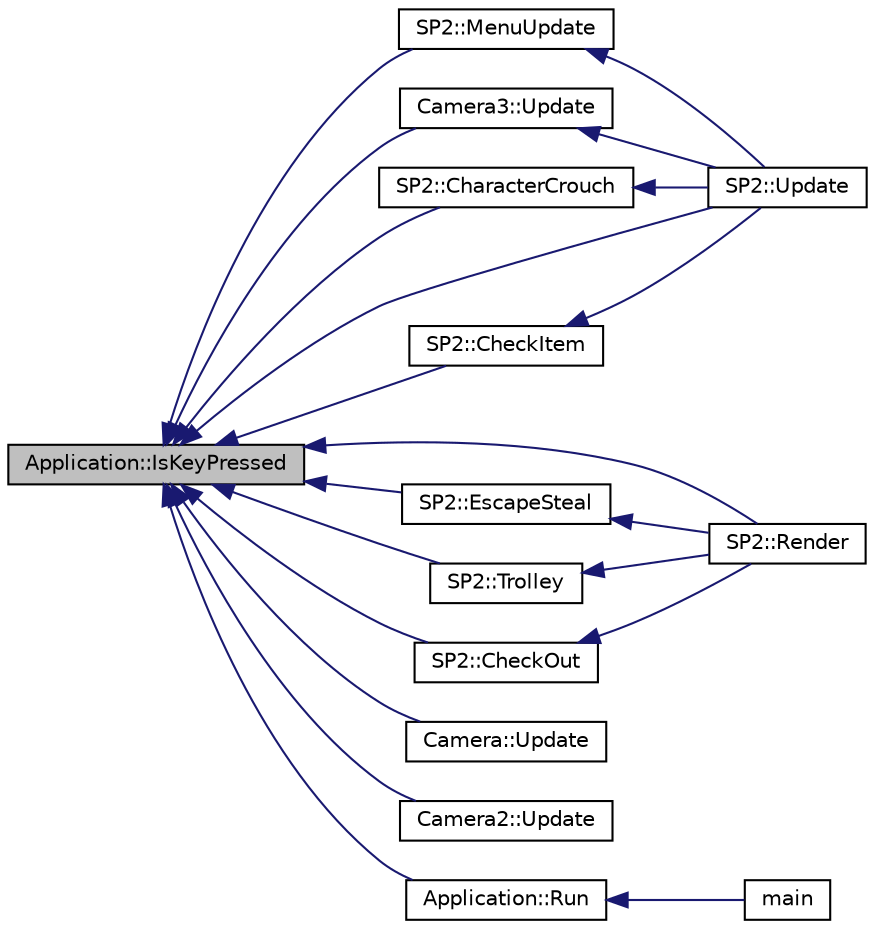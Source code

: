 digraph "Application::IsKeyPressed"
{
  bgcolor="transparent";
  edge [fontname="Helvetica",fontsize="10",labelfontname="Helvetica",labelfontsize="10"];
  node [fontname="Helvetica",fontsize="10",shape=record];
  rankdir="LR";
  Node1 [label="Application::IsKeyPressed",height=0.2,width=0.4,color="black", fillcolor="grey75", style="filled", fontcolor="black"];
  Node1 -> Node2 [dir="back",color="midnightblue",fontsize="10",style="solid",fontname="Helvetica"];
  Node2 [label="SP2::CharacterCrouch",height=0.2,width=0.4,color="black",URL="$classSP2.html#a52f5bd692cfa04e060629c1967af30e4"];
  Node2 -> Node3 [dir="back",color="midnightblue",fontsize="10",style="solid",fontname="Helvetica"];
  Node3 [label="SP2::Update",height=0.2,width=0.4,color="black",URL="$classSP2.html#a075edf39d3102610bf7f404ae3b8d38c"];
  Node1 -> Node4 [dir="back",color="midnightblue",fontsize="10",style="solid",fontname="Helvetica"];
  Node4 [label="SP2::CheckItem",height=0.2,width=0.4,color="black",URL="$classSP2.html#ad2f12ddb7e26a548f20243aead5d02d6"];
  Node4 -> Node3 [dir="back",color="midnightblue",fontsize="10",style="solid",fontname="Helvetica"];
  Node1 -> Node5 [dir="back",color="midnightblue",fontsize="10",style="solid",fontname="Helvetica"];
  Node5 [label="SP2::CheckOut",height=0.2,width=0.4,color="black",URL="$classSP2.html#a4036040754c9187fc27d70fa2025ce23"];
  Node5 -> Node6 [dir="back",color="midnightblue",fontsize="10",style="solid",fontname="Helvetica"];
  Node6 [label="SP2::Render",height=0.2,width=0.4,color="black",URL="$classSP2.html#a90159ea511cadcc99364c6f75d108a71"];
  Node1 -> Node7 [dir="back",color="midnightblue",fontsize="10",style="solid",fontname="Helvetica"];
  Node7 [label="SP2::EscapeSteal",height=0.2,width=0.4,color="black",URL="$classSP2.html#a869fc9fc66bb7d79be7e15ade956fd9b"];
  Node7 -> Node6 [dir="back",color="midnightblue",fontsize="10",style="solid",fontname="Helvetica"];
  Node1 -> Node8 [dir="back",color="midnightblue",fontsize="10",style="solid",fontname="Helvetica"];
  Node8 [label="SP2::MenuUpdate",height=0.2,width=0.4,color="black",URL="$classSP2.html#a0a09b607f5c6d4de5113a8c8b35c2ed4"];
  Node8 -> Node3 [dir="back",color="midnightblue",fontsize="10",style="solid",fontname="Helvetica"];
  Node1 -> Node6 [dir="back",color="midnightblue",fontsize="10",style="solid",fontname="Helvetica"];
  Node1 -> Node9 [dir="back",color="midnightblue",fontsize="10",style="solid",fontname="Helvetica"];
  Node9 [label="Application::Run",height=0.2,width=0.4,color="black",URL="$classApplication.html#aaf09cd6cb412086dc039e28cdb059f0d"];
  Node9 -> Node10 [dir="back",color="midnightblue",fontsize="10",style="solid",fontname="Helvetica"];
  Node10 [label="main",height=0.2,width=0.4,color="black",URL="$main_8cpp.html#a840291bc02cba5474a4cb46a9b9566fe"];
  Node1 -> Node11 [dir="back",color="midnightblue",fontsize="10",style="solid",fontname="Helvetica"];
  Node11 [label="SP2::Trolley",height=0.2,width=0.4,color="black",URL="$classSP2.html#a4db34fd691c1fd573314e97cd67018d2"];
  Node11 -> Node6 [dir="back",color="midnightblue",fontsize="10",style="solid",fontname="Helvetica"];
  Node1 -> Node12 [dir="back",color="midnightblue",fontsize="10",style="solid",fontname="Helvetica"];
  Node12 [label="Camera::Update",height=0.2,width=0.4,color="black",URL="$classCamera.html#acc1741feb6d9da849ea4b6c12e0711e6"];
  Node1 -> Node13 [dir="back",color="midnightblue",fontsize="10",style="solid",fontname="Helvetica"];
  Node13 [label="Camera2::Update",height=0.2,width=0.4,color="black",URL="$classCamera2.html#a1a54eeb46692c8806b7abea38a6301f3"];
  Node1 -> Node14 [dir="back",color="midnightblue",fontsize="10",style="solid",fontname="Helvetica"];
  Node14 [label="Camera3::Update",height=0.2,width=0.4,color="black",URL="$classCamera3.html#acc5d4103826cda6d20b80a0d35eacdbe"];
  Node14 -> Node3 [dir="back",color="midnightblue",fontsize="10",style="solid",fontname="Helvetica"];
  Node1 -> Node3 [dir="back",color="midnightblue",fontsize="10",style="solid",fontname="Helvetica"];
}

